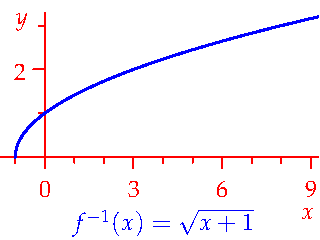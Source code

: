 settings.tex="pdflatex";

texpreamble("\usepackage{amsmath}
\usepackage{amsthm,amssymb}
\usepackage{mathpazo}
\usepackage[svgnames]{xcolor}
");
import graph;


size(160,120,IgnoreAspect);

pair F(real x){return (x^2-1,x);}

draw(graph(F,0,3.2),blue+linewidth(1));

xaxis("$x$",-1.5,red,RightTicks(Ticks=new real[]{0,3,6,9},ticks=new real[]{-2,-1,1,2,4,5,7,8}));
yaxis(0,3.3,red,LeftTicks(Ticks=new real[]{2,4},ticks=new real[]{-3,-1,1,3}));


//labelx("$-3$",-3,heavygreen);
labely("$y$",3.2,2W,red);

label("$f^{-1}(x)=\sqrt{x+1}$",(4,-1.5),blue);

